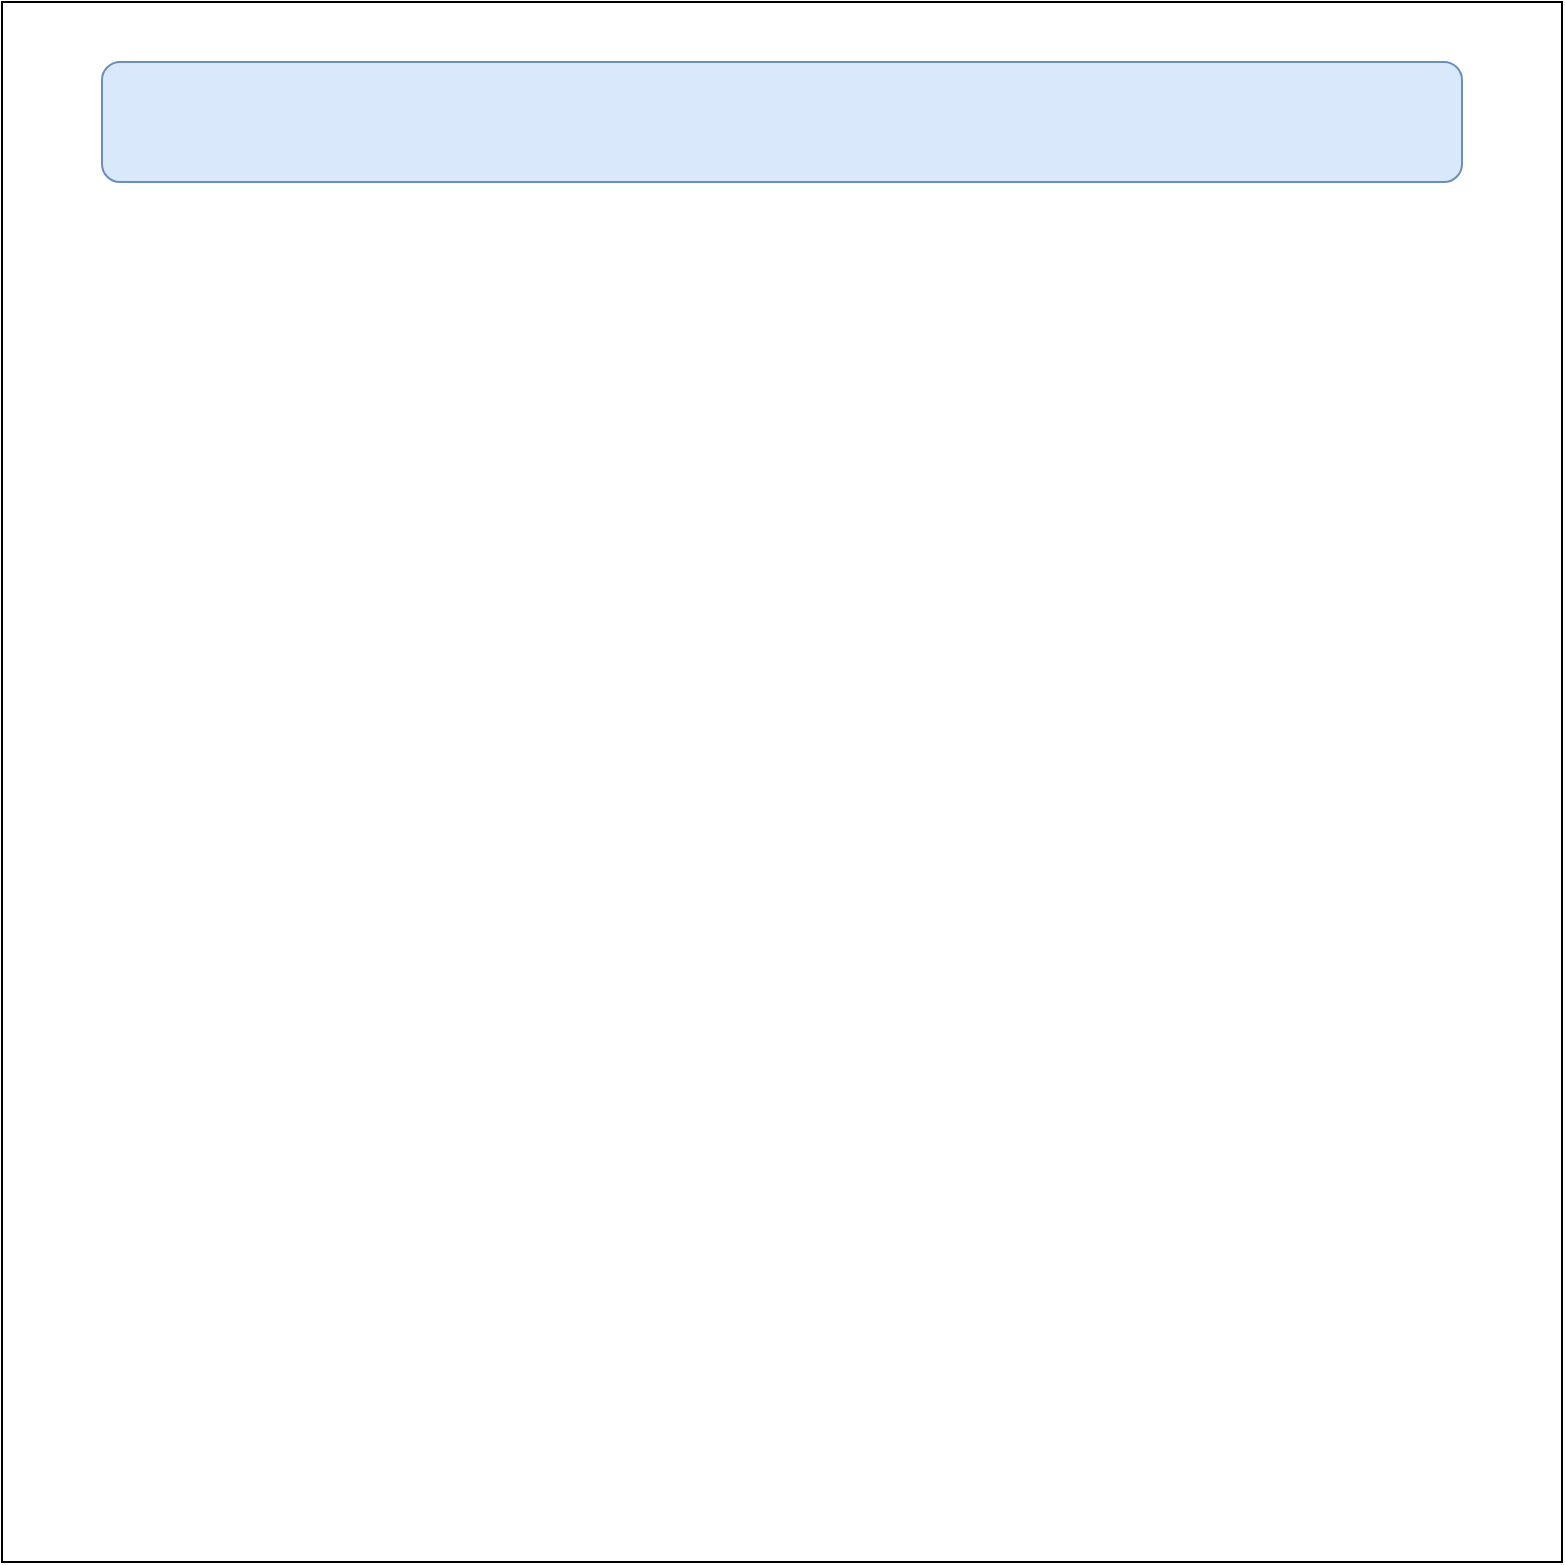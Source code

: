 <mxfile version="24.8.3">
  <diagram name="Page-1" id="fvdbQDFf0SnIuAJas2B8">
    <mxGraphModel dx="2074" dy="1106" grid="1" gridSize="10" guides="1" tooltips="1" connect="1" arrows="1" fold="1" page="1" pageScale="1" pageWidth="850" pageHeight="1100" math="0" shadow="0">
      <root>
        <mxCell id="0" />
        <mxCell id="1" parent="0" />
        <mxCell id="Wi4N-wWyvAdIUx827yLy-1" value="" style="whiteSpace=wrap;html=1;aspect=fixed;" vertex="1" parent="1">
          <mxGeometry x="40" y="40" width="780" height="780" as="geometry" />
        </mxCell>
        <mxCell id="Wi4N-wWyvAdIUx827yLy-2" value="" style="rounded=1;whiteSpace=wrap;html=1;fillColor=#dae8fc;strokeColor=#6c8ebf;" vertex="1" parent="1">
          <mxGeometry x="90" y="70" width="680" height="60" as="geometry" />
        </mxCell>
      </root>
    </mxGraphModel>
  </diagram>
</mxfile>
